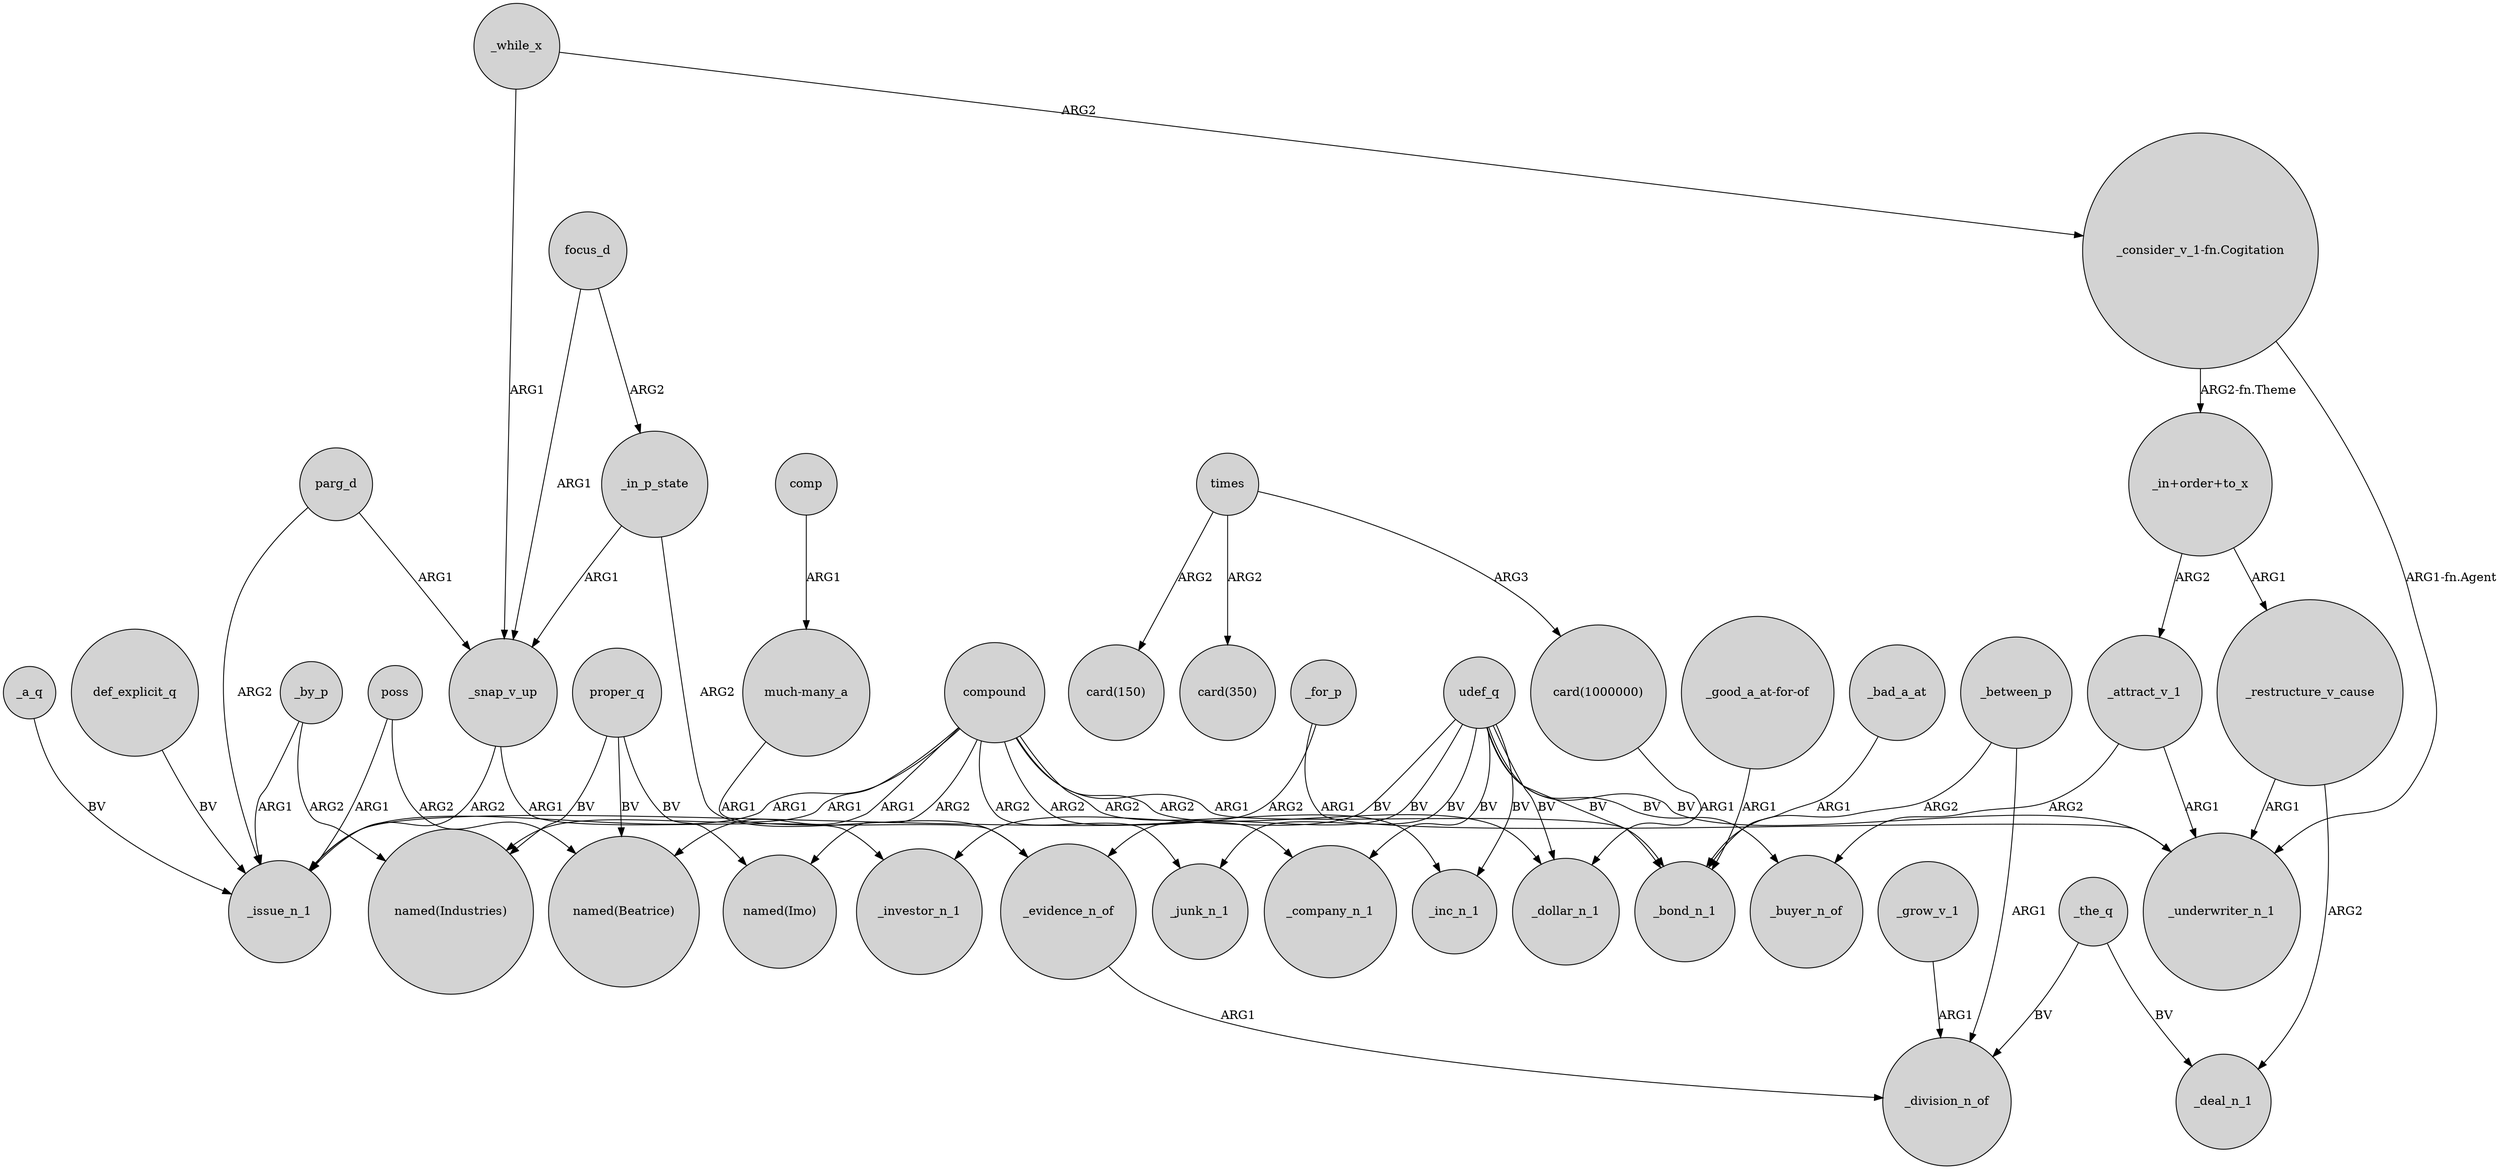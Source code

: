 digraph {
	node [shape=circle style=filled]
	"card(1000000)" -> _dollar_n_1 [label=ARG1]
	compound -> "named(Industries)" [label=ARG1]
	_while_x -> "_consider_v_1-fn.Cogitation" [label=ARG2]
	focus_d -> _snap_v_up [label=ARG1]
	_in_p_state -> _evidence_n_of [label=ARG2]
	udef_q -> _inc_n_1 [label=BV]
	def_explicit_q -> _issue_n_1 [label=BV]
	poss -> "named(Beatrice)" [label=ARG2]
	udef_q -> _investor_n_1 [label=BV]
	"_consider_v_1-fn.Cogitation" -> "_in+order+to_x" [label="ARG2-fn.Theme"]
	udef_q -> _buyer_n_of [label=BV]
	_evidence_n_of -> _division_n_of [label=ARG1]
	compound -> "named(Beatrice)" [label=ARG1]
	"_in+order+to_x" -> _restructure_v_cause [label=ARG1]
	_the_q -> _deal_n_1 [label=BV]
	compound -> _company_n_1 [label=ARG2]
	_in_p_state -> _snap_v_up [label=ARG1]
	times -> "card(350)" [label=ARG2]
	focus_d -> _in_p_state [label=ARG2]
	compound -> _bond_n_1 [label=ARG1]
	_a_q -> _issue_n_1 [label=BV]
	udef_q -> _evidence_n_of [label=BV]
	_between_p -> _division_n_of [label=ARG1]
	_by_p -> _issue_n_1 [label=ARG1]
	compound -> _junk_n_1 [label=ARG2]
	_by_p -> "named(Industries)" [label=ARG2]
	_restructure_v_cause -> _deal_n_1 [label=ARG2]
	times -> "card(150)" [label=ARG2]
	_restructure_v_cause -> _underwriter_n_1 [label=ARG1]
	_while_x -> _snap_v_up [label=ARG1]
	udef_q -> _junk_n_1 [label=BV]
	udef_q -> _bond_n_1 [label=BV]
	compound -> "named(Imo)" [label=ARG2]
	comp -> "much-many_a" [label=ARG1]
	_bad_a_at -> _bond_n_1 [label=ARG1]
	_snap_v_up -> _investor_n_1 [label=ARG1]
	times -> "card(1000000)" [label=ARG3]
	_grow_v_1 -> _division_n_of [label=ARG1]
	udef_q -> _underwriter_n_1 [label=BV]
	_for_p -> _underwriter_n_1 [label=ARG1]
	"_in+order+to_x" -> _attract_v_1 [label=ARG2]
	_attract_v_1 -> _buyer_n_of [label=ARG2]
	parg_d -> _snap_v_up [label=ARG1]
	_between_p -> _bond_n_1 [label=ARG2]
	_attract_v_1 -> _underwriter_n_1 [label=ARG1]
	compound -> _issue_n_1 [label=ARG1]
	poss -> _issue_n_1 [label=ARG1]
	"_consider_v_1-fn.Cogitation" -> _underwriter_n_1 [label="ARG1-fn.Agent"]
	"much-many_a" -> _evidence_n_of [label=ARG1]
	proper_q -> "named(Imo)" [label=BV]
	parg_d -> _issue_n_1 [label=ARG2]
	_for_p -> _issue_n_1 [label=ARG2]
	proper_q -> "named(Beatrice)" [label=BV]
	compound -> _dollar_n_1 [label=ARG2]
	proper_q -> "named(Industries)" [label=BV]
	"_good_a_at-for-of" -> _bond_n_1 [label=ARG1]
	compound -> _inc_n_1 [label=ARG2]
	_snap_v_up -> _issue_n_1 [label=ARG2]
	udef_q -> _company_n_1 [label=BV]
	udef_q -> _dollar_n_1 [label=BV]
	_the_q -> _division_n_of [label=BV]
}
